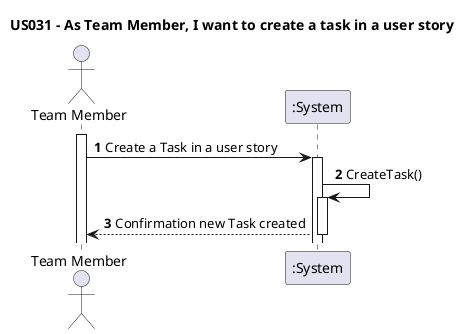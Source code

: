 @startuml
'https://plantuml.com/sequence-diagram

title US031 - As Team Member, I want to create a task in a user story


autoactivate on
autonumber

actor "Team Member" as Member
participant ":System" as System

activate Member

Member -> System: Create a Task in a user story
System -> System: CreateTask()
System --> Member: Confirmation new Task created

@enduml